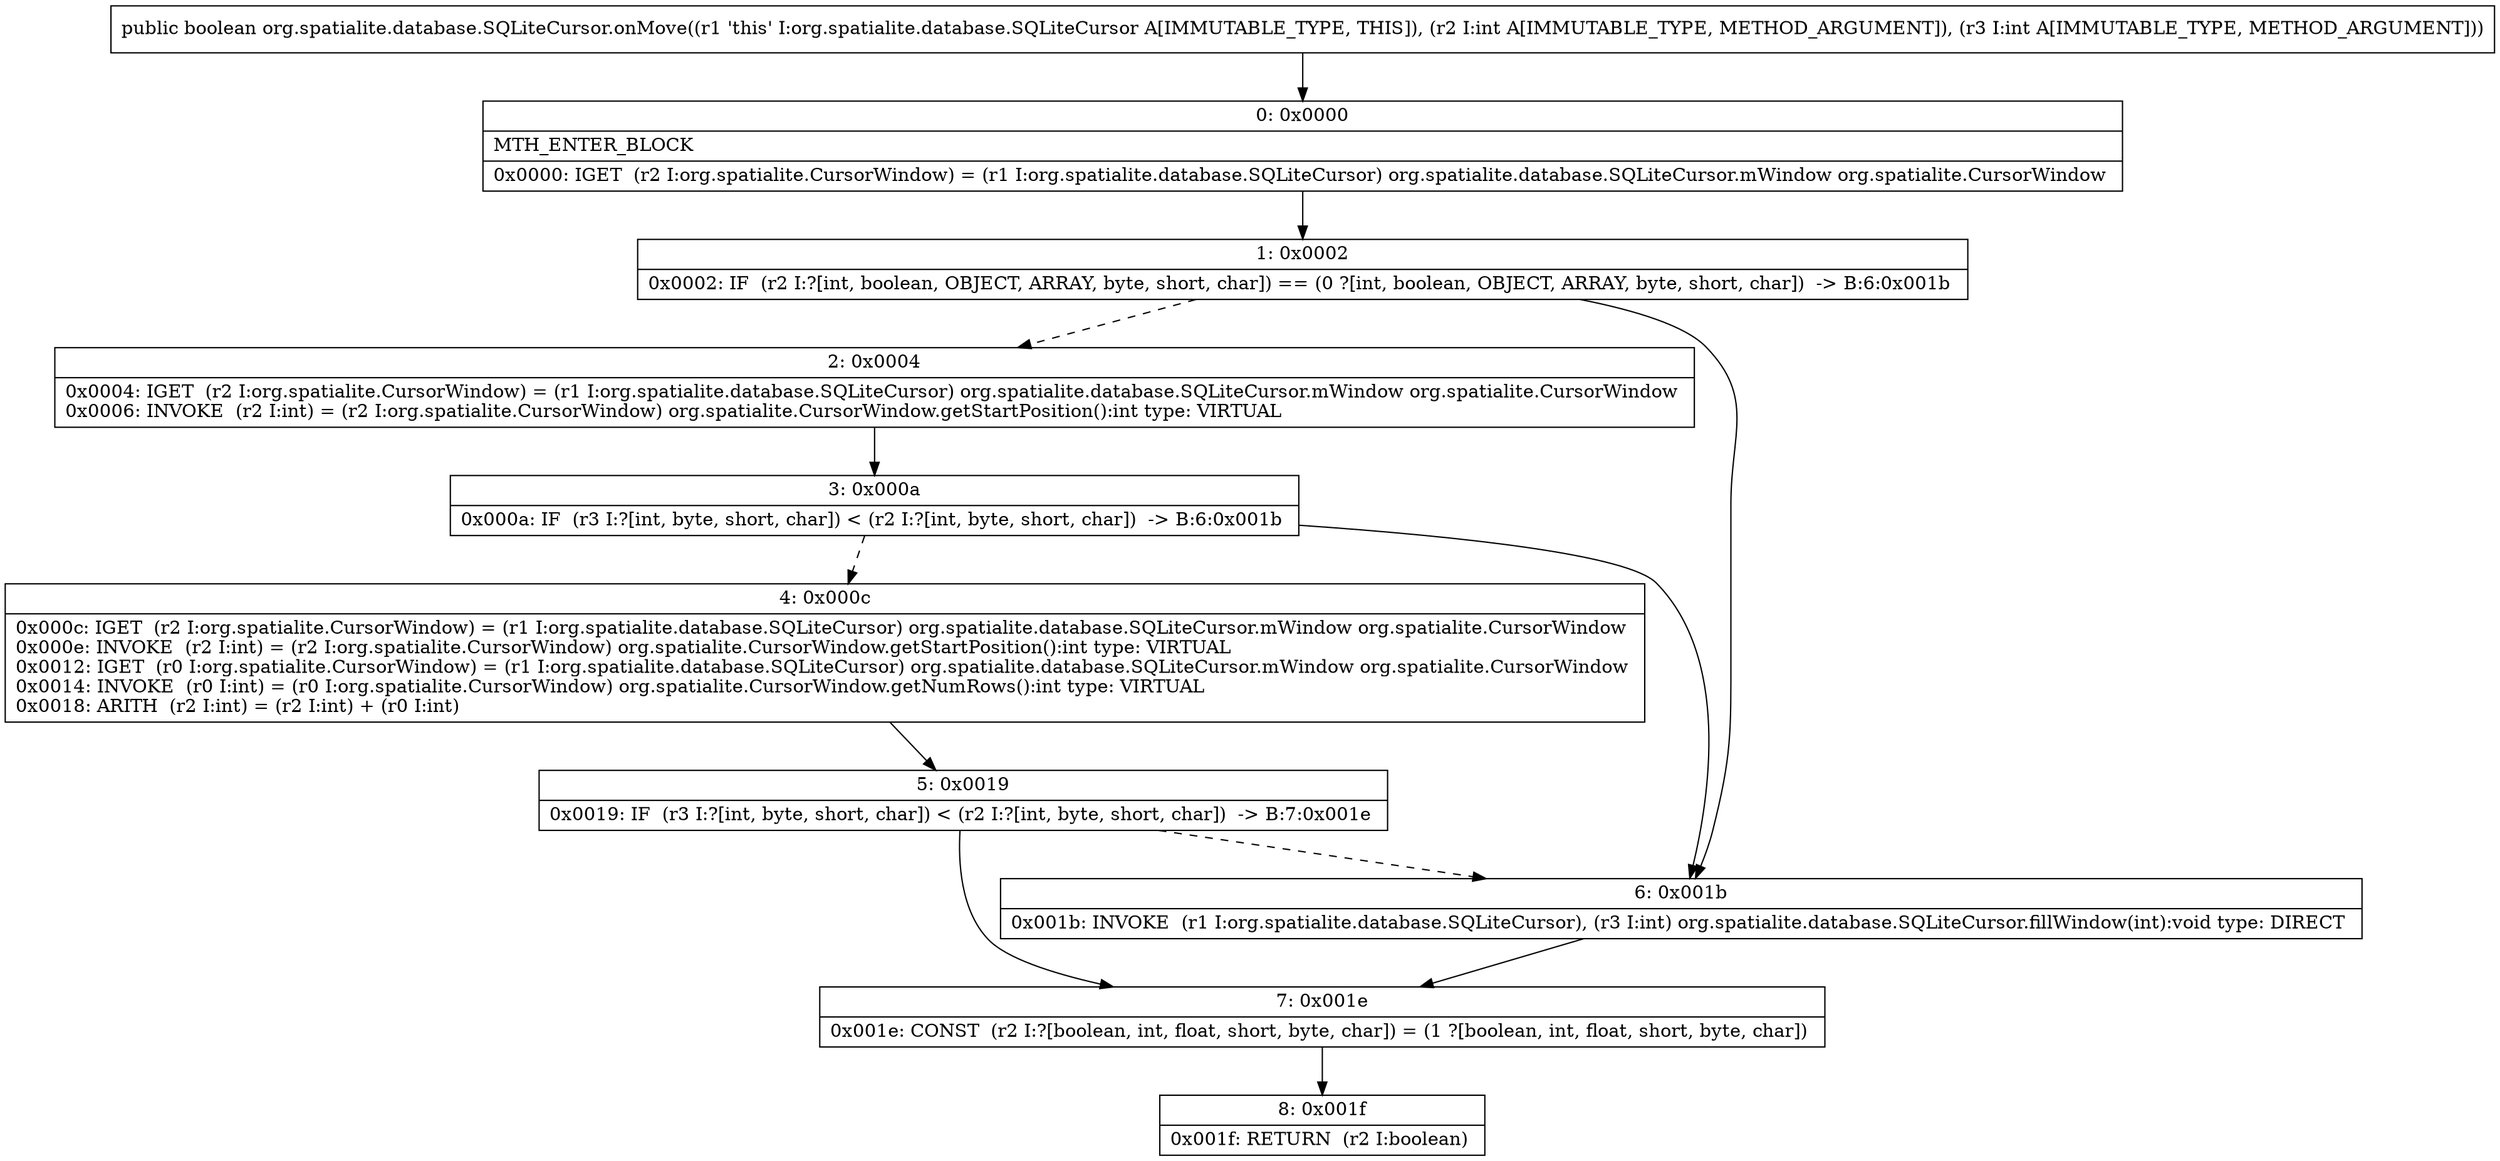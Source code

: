 digraph "CFG fororg.spatialite.database.SQLiteCursor.onMove(II)Z" {
Node_0 [shape=record,label="{0\:\ 0x0000|MTH_ENTER_BLOCK\l|0x0000: IGET  (r2 I:org.spatialite.CursorWindow) = (r1 I:org.spatialite.database.SQLiteCursor) org.spatialite.database.SQLiteCursor.mWindow org.spatialite.CursorWindow \l}"];
Node_1 [shape=record,label="{1\:\ 0x0002|0x0002: IF  (r2 I:?[int, boolean, OBJECT, ARRAY, byte, short, char]) == (0 ?[int, boolean, OBJECT, ARRAY, byte, short, char])  \-\> B:6:0x001b \l}"];
Node_2 [shape=record,label="{2\:\ 0x0004|0x0004: IGET  (r2 I:org.spatialite.CursorWindow) = (r1 I:org.spatialite.database.SQLiteCursor) org.spatialite.database.SQLiteCursor.mWindow org.spatialite.CursorWindow \l0x0006: INVOKE  (r2 I:int) = (r2 I:org.spatialite.CursorWindow) org.spatialite.CursorWindow.getStartPosition():int type: VIRTUAL \l}"];
Node_3 [shape=record,label="{3\:\ 0x000a|0x000a: IF  (r3 I:?[int, byte, short, char]) \< (r2 I:?[int, byte, short, char])  \-\> B:6:0x001b \l}"];
Node_4 [shape=record,label="{4\:\ 0x000c|0x000c: IGET  (r2 I:org.spatialite.CursorWindow) = (r1 I:org.spatialite.database.SQLiteCursor) org.spatialite.database.SQLiteCursor.mWindow org.spatialite.CursorWindow \l0x000e: INVOKE  (r2 I:int) = (r2 I:org.spatialite.CursorWindow) org.spatialite.CursorWindow.getStartPosition():int type: VIRTUAL \l0x0012: IGET  (r0 I:org.spatialite.CursorWindow) = (r1 I:org.spatialite.database.SQLiteCursor) org.spatialite.database.SQLiteCursor.mWindow org.spatialite.CursorWindow \l0x0014: INVOKE  (r0 I:int) = (r0 I:org.spatialite.CursorWindow) org.spatialite.CursorWindow.getNumRows():int type: VIRTUAL \l0x0018: ARITH  (r2 I:int) = (r2 I:int) + (r0 I:int) \l}"];
Node_5 [shape=record,label="{5\:\ 0x0019|0x0019: IF  (r3 I:?[int, byte, short, char]) \< (r2 I:?[int, byte, short, char])  \-\> B:7:0x001e \l}"];
Node_6 [shape=record,label="{6\:\ 0x001b|0x001b: INVOKE  (r1 I:org.spatialite.database.SQLiteCursor), (r3 I:int) org.spatialite.database.SQLiteCursor.fillWindow(int):void type: DIRECT \l}"];
Node_7 [shape=record,label="{7\:\ 0x001e|0x001e: CONST  (r2 I:?[boolean, int, float, short, byte, char]) = (1 ?[boolean, int, float, short, byte, char]) \l}"];
Node_8 [shape=record,label="{8\:\ 0x001f|0x001f: RETURN  (r2 I:boolean) \l}"];
MethodNode[shape=record,label="{public boolean org.spatialite.database.SQLiteCursor.onMove((r1 'this' I:org.spatialite.database.SQLiteCursor A[IMMUTABLE_TYPE, THIS]), (r2 I:int A[IMMUTABLE_TYPE, METHOD_ARGUMENT]), (r3 I:int A[IMMUTABLE_TYPE, METHOD_ARGUMENT])) }"];
MethodNode -> Node_0;
Node_0 -> Node_1;
Node_1 -> Node_2[style=dashed];
Node_1 -> Node_6;
Node_2 -> Node_3;
Node_3 -> Node_4[style=dashed];
Node_3 -> Node_6;
Node_4 -> Node_5;
Node_5 -> Node_6[style=dashed];
Node_5 -> Node_7;
Node_6 -> Node_7;
Node_7 -> Node_8;
}

